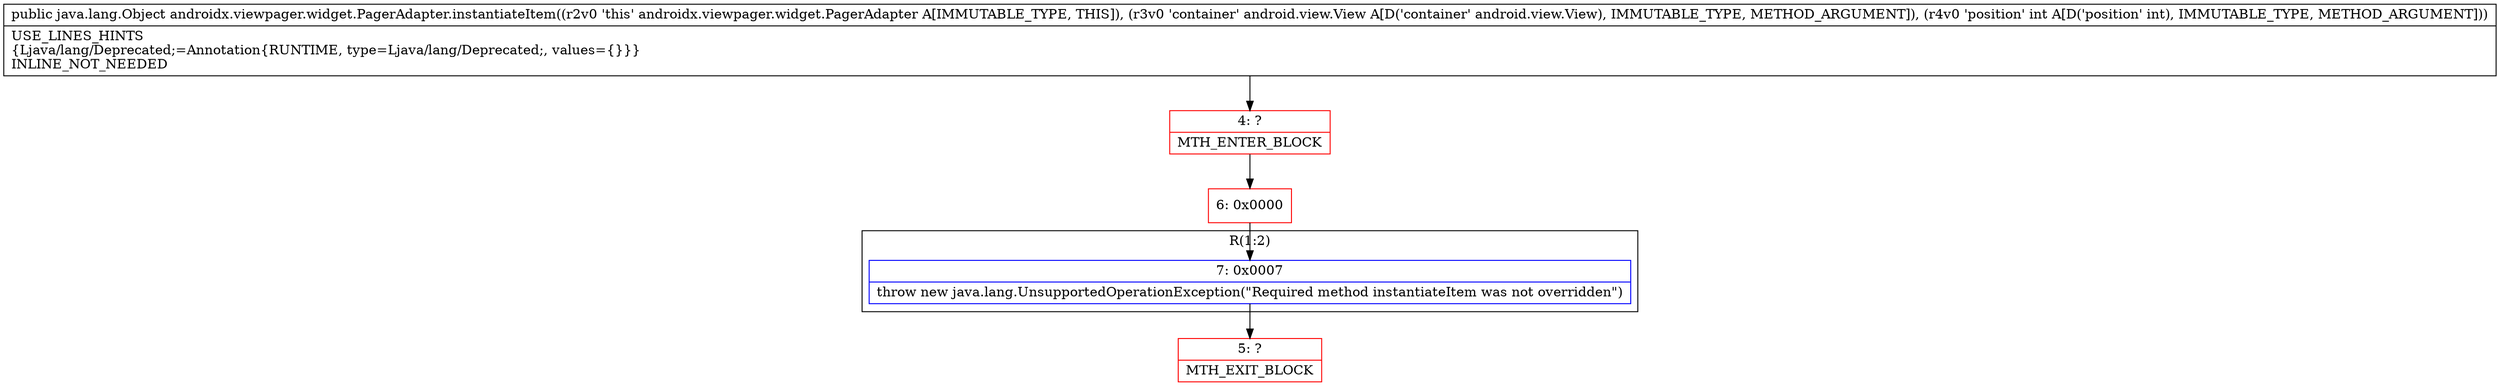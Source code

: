 digraph "CFG forandroidx.viewpager.widget.PagerAdapter.instantiateItem(Landroid\/view\/View;I)Ljava\/lang\/Object;" {
subgraph cluster_Region_796382063 {
label = "R(1:2)";
node [shape=record,color=blue];
Node_7 [shape=record,label="{7\:\ 0x0007|throw new java.lang.UnsupportedOperationException(\"Required method instantiateItem was not overridden\")\l}"];
}
Node_4 [shape=record,color=red,label="{4\:\ ?|MTH_ENTER_BLOCK\l}"];
Node_6 [shape=record,color=red,label="{6\:\ 0x0000}"];
Node_5 [shape=record,color=red,label="{5\:\ ?|MTH_EXIT_BLOCK\l}"];
MethodNode[shape=record,label="{public java.lang.Object androidx.viewpager.widget.PagerAdapter.instantiateItem((r2v0 'this' androidx.viewpager.widget.PagerAdapter A[IMMUTABLE_TYPE, THIS]), (r3v0 'container' android.view.View A[D('container' android.view.View), IMMUTABLE_TYPE, METHOD_ARGUMENT]), (r4v0 'position' int A[D('position' int), IMMUTABLE_TYPE, METHOD_ARGUMENT]))  | USE_LINES_HINTS\l\{Ljava\/lang\/Deprecated;=Annotation\{RUNTIME, type=Ljava\/lang\/Deprecated;, values=\{\}\}\}\lINLINE_NOT_NEEDED\l}"];
MethodNode -> Node_4;Node_7 -> Node_5;
Node_4 -> Node_6;
Node_6 -> Node_7;
}


